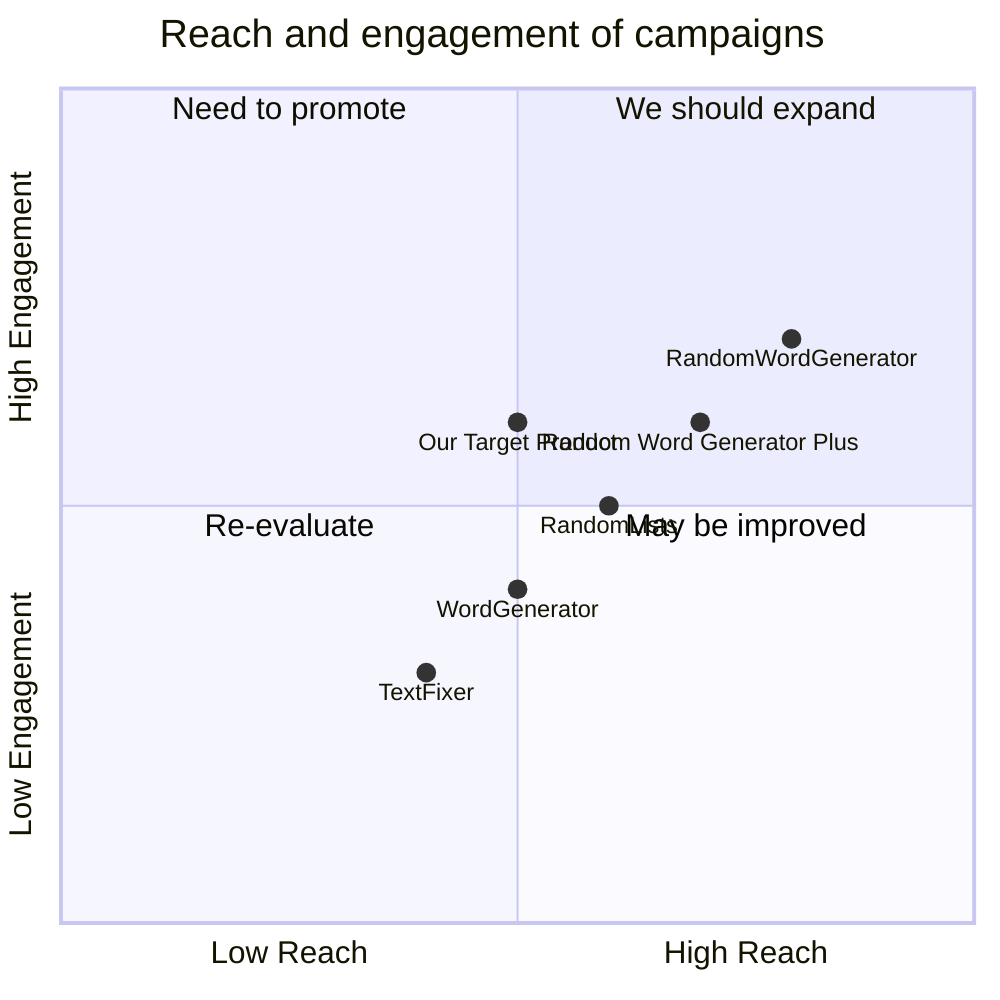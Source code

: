 quadrantChart
    title Reach and engagement of campaigns
    x-axis Low Reach --> High Reach
    y-axis Low Engagement --> High Engagement
    quadrant-1 We should expand
    quadrant-2 Need to promote
    quadrant-3 Re-evaluate
    quadrant-4 May be improved
    "Random Word Generator Plus": [0.7, 0.6]
    "WordGenerator": [0.5, 0.4]
    "RandomLists": [0.6, 0.5]
    "TextFixer": [0.4, 0.3]
    "RandomWordGenerator": [0.8, 0.7]
    "Our Target Product": [0.5, 0.6]